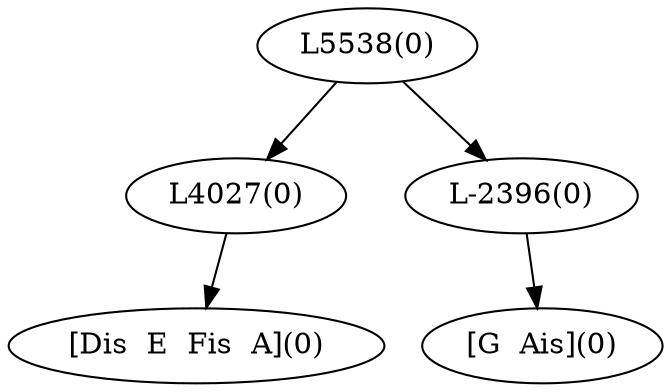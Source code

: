 digraph sample{
"L4027(0)"->"[Dis  E  Fis  A](0)"
"L-2396(0)"->"[G  Ais](0)"
"L5538(0)"->"L4027(0)"
"L5538(0)"->"L-2396(0)"
{rank = min; "L5538(0)"}
{rank = same; "L4027(0)"; "L-2396(0)";}
{rank = max; "[Dis  E  Fis  A](0)"; "[G  Ais](0)";}
}